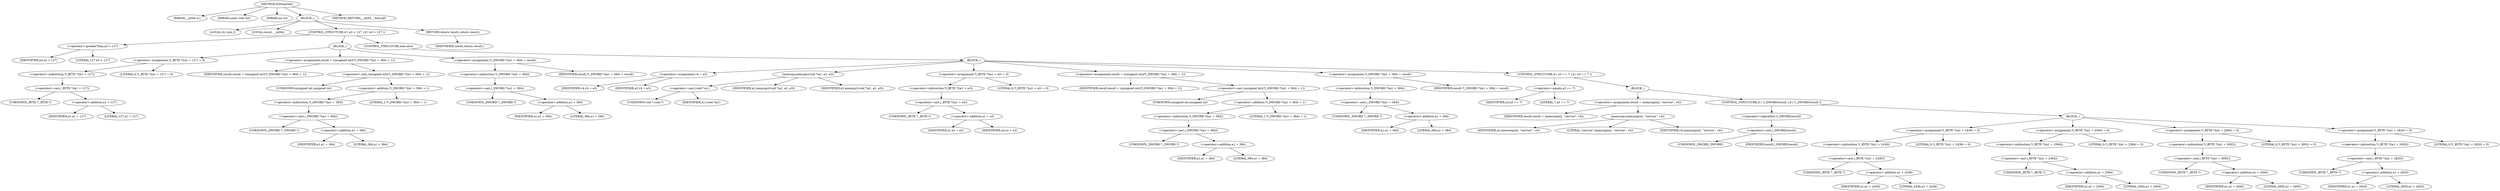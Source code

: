 digraph IGDstartelt {  
"1000103" [label = "(METHOD,IGDstartelt)" ]
"1000104" [label = "(PARAM,__int64 a1)" ]
"1000105" [label = "(PARAM,const void *a2)" ]
"1000106" [label = "(PARAM,int a3)" ]
"1000107" [label = "(BLOCK,,)" ]
"1000108" [label = "(LOCAL,v4: size_t)" ]
"1000109" [label = "(LOCAL,result: __int64)" ]
"1000110" [label = "(CONTROL_STRUCTURE,if ( a3 > 127 ),if ( a3 > 127 ))" ]
"1000111" [label = "(<operator>.greaterThan,a3 > 127)" ]
"1000112" [label = "(IDENTIFIER,a3,a3 > 127)" ]
"1000113" [label = "(LITERAL,127,a3 > 127)" ]
"1000114" [label = "(BLOCK,,)" ]
"1000115" [label = "(<operator>.assignment,*(_BYTE *)(a1 + 127) = 0)" ]
"1000116" [label = "(<operator>.indirection,*(_BYTE *)(a1 + 127))" ]
"1000117" [label = "(<operator>.cast,(_BYTE *)(a1 + 127))" ]
"1000118" [label = "(UNKNOWN,_BYTE *,_BYTE *)" ]
"1000119" [label = "(<operator>.addition,a1 + 127)" ]
"1000120" [label = "(IDENTIFIER,a1,a1 + 127)" ]
"1000121" [label = "(LITERAL,127,a1 + 127)" ]
"1000122" [label = "(LITERAL,0,*(_BYTE *)(a1 + 127) = 0)" ]
"1000123" [label = "(<operator>.assignment,result = (unsigned int)(*(_DWORD *)(a1 + 384) + 1))" ]
"1000124" [label = "(IDENTIFIER,result,result = (unsigned int)(*(_DWORD *)(a1 + 384) + 1))" ]
"1000125" [label = "(<operator>.cast,(unsigned int)(*(_DWORD *)(a1 + 384) + 1))" ]
"1000126" [label = "(UNKNOWN,unsigned int,unsigned int)" ]
"1000127" [label = "(<operator>.addition,*(_DWORD *)(a1 + 384) + 1)" ]
"1000128" [label = "(<operator>.indirection,*(_DWORD *)(a1 + 384))" ]
"1000129" [label = "(<operator>.cast,(_DWORD *)(a1 + 384))" ]
"1000130" [label = "(UNKNOWN,_DWORD *,_DWORD *)" ]
"1000131" [label = "(<operator>.addition,a1 + 384)" ]
"1000132" [label = "(IDENTIFIER,a1,a1 + 384)" ]
"1000133" [label = "(LITERAL,384,a1 + 384)" ]
"1000134" [label = "(LITERAL,1,*(_DWORD *)(a1 + 384) + 1)" ]
"1000135" [label = "(<operator>.assignment,*(_DWORD *)(a1 + 384) = result)" ]
"1000136" [label = "(<operator>.indirection,*(_DWORD *)(a1 + 384))" ]
"1000137" [label = "(<operator>.cast,(_DWORD *)(a1 + 384))" ]
"1000138" [label = "(UNKNOWN,_DWORD *,_DWORD *)" ]
"1000139" [label = "(<operator>.addition,a1 + 384)" ]
"1000140" [label = "(IDENTIFIER,a1,a1 + 384)" ]
"1000141" [label = "(LITERAL,384,a1 + 384)" ]
"1000142" [label = "(IDENTIFIER,result,*(_DWORD *)(a1 + 384) = result)" ]
"1000143" [label = "(CONTROL_STRUCTURE,else,else)" ]
"1000144" [label = "(BLOCK,,)" ]
"1000145" [label = "(<operator>.assignment,v4 = a3)" ]
"1000146" [label = "(IDENTIFIER,v4,v4 = a3)" ]
"1000147" [label = "(IDENTIFIER,a3,v4 = a3)" ]
"1000148" [label = "(memcpy,memcpy((void *)a1, a2, a3))" ]
"1000149" [label = "(<operator>.cast,(void *)a1)" ]
"1000150" [label = "(UNKNOWN,void *,void *)" ]
"1000151" [label = "(IDENTIFIER,a1,(void *)a1)" ]
"1000152" [label = "(IDENTIFIER,a2,memcpy((void *)a1, a2, a3))" ]
"1000153" [label = "(IDENTIFIER,a3,memcpy((void *)a1, a2, a3))" ]
"1000154" [label = "(<operator>.assignment,*(_BYTE *)(a1 + a3) = 0)" ]
"1000155" [label = "(<operator>.indirection,*(_BYTE *)(a1 + a3))" ]
"1000156" [label = "(<operator>.cast,(_BYTE *)(a1 + a3))" ]
"1000157" [label = "(UNKNOWN,_BYTE *,_BYTE *)" ]
"1000158" [label = "(<operator>.addition,a1 + a3)" ]
"1000159" [label = "(IDENTIFIER,a1,a1 + a3)" ]
"1000160" [label = "(IDENTIFIER,a3,a1 + a3)" ]
"1000161" [label = "(LITERAL,0,*(_BYTE *)(a1 + a3) = 0)" ]
"1000162" [label = "(<operator>.assignment,result = (unsigned int)(*(_DWORD *)(a1 + 384) + 1))" ]
"1000163" [label = "(IDENTIFIER,result,result = (unsigned int)(*(_DWORD *)(a1 + 384) + 1))" ]
"1000164" [label = "(<operator>.cast,(unsigned int)(*(_DWORD *)(a1 + 384) + 1))" ]
"1000165" [label = "(UNKNOWN,unsigned int,unsigned int)" ]
"1000166" [label = "(<operator>.addition,*(_DWORD *)(a1 + 384) + 1)" ]
"1000167" [label = "(<operator>.indirection,*(_DWORD *)(a1 + 384))" ]
"1000168" [label = "(<operator>.cast,(_DWORD *)(a1 + 384))" ]
"1000169" [label = "(UNKNOWN,_DWORD *,_DWORD *)" ]
"1000170" [label = "(<operator>.addition,a1 + 384)" ]
"1000171" [label = "(IDENTIFIER,a1,a1 + 384)" ]
"1000172" [label = "(LITERAL,384,a1 + 384)" ]
"1000173" [label = "(LITERAL,1,*(_DWORD *)(a1 + 384) + 1)" ]
"1000174" [label = "(<operator>.assignment,*(_DWORD *)(a1 + 384) = result)" ]
"1000175" [label = "(<operator>.indirection,*(_DWORD *)(a1 + 384))" ]
"1000176" [label = "(<operator>.cast,(_DWORD *)(a1 + 384))" ]
"1000177" [label = "(UNKNOWN,_DWORD *,_DWORD *)" ]
"1000178" [label = "(<operator>.addition,a1 + 384)" ]
"1000179" [label = "(IDENTIFIER,a1,a1 + 384)" ]
"1000180" [label = "(LITERAL,384,a1 + 384)" ]
"1000181" [label = "(IDENTIFIER,result,*(_DWORD *)(a1 + 384) = result)" ]
"1000182" [label = "(CONTROL_STRUCTURE,if ( a3 == 7 ),if ( a3 == 7 ))" ]
"1000183" [label = "(<operator>.equals,a3 == 7)" ]
"1000184" [label = "(IDENTIFIER,a3,a3 == 7)" ]
"1000185" [label = "(LITERAL,7,a3 == 7)" ]
"1000186" [label = "(BLOCK,,)" ]
"1000187" [label = "(<operator>.assignment,result = memcmp(a2, \"service\", v4))" ]
"1000188" [label = "(IDENTIFIER,result,result = memcmp(a2, \"service\", v4))" ]
"1000189" [label = "(memcmp,memcmp(a2, \"service\", v4))" ]
"1000190" [label = "(IDENTIFIER,a2,memcmp(a2, \"service\", v4))" ]
"1000191" [label = "(LITERAL,\"service\",memcmp(a2, \"service\", v4))" ]
"1000192" [label = "(IDENTIFIER,v4,memcmp(a2, \"service\", v4))" ]
"1000193" [label = "(CONTROL_STRUCTURE,if ( !(_DWORD)result ),if ( !(_DWORD)result ))" ]
"1000194" [label = "(<operator>.logicalNot,!(_DWORD)result)" ]
"1000195" [label = "(<operator>.cast,(_DWORD)result)" ]
"1000196" [label = "(UNKNOWN,_DWORD,_DWORD)" ]
"1000197" [label = "(IDENTIFIER,result,(_DWORD)result)" ]
"1000198" [label = "(BLOCK,,)" ]
"1000199" [label = "(<operator>.assignment,*(_BYTE *)(a1 + 2436) = 0)" ]
"1000200" [label = "(<operator>.indirection,*(_BYTE *)(a1 + 2436))" ]
"1000201" [label = "(<operator>.cast,(_BYTE *)(a1 + 2436))" ]
"1000202" [label = "(UNKNOWN,_BYTE *,_BYTE *)" ]
"1000203" [label = "(<operator>.addition,a1 + 2436)" ]
"1000204" [label = "(IDENTIFIER,a1,a1 + 2436)" ]
"1000205" [label = "(LITERAL,2436,a1 + 2436)" ]
"1000206" [label = "(LITERAL,0,*(_BYTE *)(a1 + 2436) = 0)" ]
"1000207" [label = "(<operator>.assignment,*(_BYTE *)(a1 + 2564) = 0)" ]
"1000208" [label = "(<operator>.indirection,*(_BYTE *)(a1 + 2564))" ]
"1000209" [label = "(<operator>.cast,(_BYTE *)(a1 + 2564))" ]
"1000210" [label = "(UNKNOWN,_BYTE *,_BYTE *)" ]
"1000211" [label = "(<operator>.addition,a1 + 2564)" ]
"1000212" [label = "(IDENTIFIER,a1,a1 + 2564)" ]
"1000213" [label = "(LITERAL,2564,a1 + 2564)" ]
"1000214" [label = "(LITERAL,0,*(_BYTE *)(a1 + 2564) = 0)" ]
"1000215" [label = "(<operator>.assignment,*(_BYTE *)(a1 + 2692) = 0)" ]
"1000216" [label = "(<operator>.indirection,*(_BYTE *)(a1 + 2692))" ]
"1000217" [label = "(<operator>.cast,(_BYTE *)(a1 + 2692))" ]
"1000218" [label = "(UNKNOWN,_BYTE *,_BYTE *)" ]
"1000219" [label = "(<operator>.addition,a1 + 2692)" ]
"1000220" [label = "(IDENTIFIER,a1,a1 + 2692)" ]
"1000221" [label = "(LITERAL,2692,a1 + 2692)" ]
"1000222" [label = "(LITERAL,0,*(_BYTE *)(a1 + 2692) = 0)" ]
"1000223" [label = "(<operator>.assignment,*(_BYTE *)(a1 + 2820) = 0)" ]
"1000224" [label = "(<operator>.indirection,*(_BYTE *)(a1 + 2820))" ]
"1000225" [label = "(<operator>.cast,(_BYTE *)(a1 + 2820))" ]
"1000226" [label = "(UNKNOWN,_BYTE *,_BYTE *)" ]
"1000227" [label = "(<operator>.addition,a1 + 2820)" ]
"1000228" [label = "(IDENTIFIER,a1,a1 + 2820)" ]
"1000229" [label = "(LITERAL,2820,a1 + 2820)" ]
"1000230" [label = "(LITERAL,0,*(_BYTE *)(a1 + 2820) = 0)" ]
"1000231" [label = "(RETURN,return result;,return result;)" ]
"1000232" [label = "(IDENTIFIER,result,return result;)" ]
"1000233" [label = "(METHOD_RETURN,__int64 __fastcall)" ]
  "1000103" -> "1000104" 
  "1000103" -> "1000105" 
  "1000103" -> "1000106" 
  "1000103" -> "1000107" 
  "1000103" -> "1000233" 
  "1000107" -> "1000108" 
  "1000107" -> "1000109" 
  "1000107" -> "1000110" 
  "1000107" -> "1000231" 
  "1000110" -> "1000111" 
  "1000110" -> "1000114" 
  "1000110" -> "1000143" 
  "1000111" -> "1000112" 
  "1000111" -> "1000113" 
  "1000114" -> "1000115" 
  "1000114" -> "1000123" 
  "1000114" -> "1000135" 
  "1000115" -> "1000116" 
  "1000115" -> "1000122" 
  "1000116" -> "1000117" 
  "1000117" -> "1000118" 
  "1000117" -> "1000119" 
  "1000119" -> "1000120" 
  "1000119" -> "1000121" 
  "1000123" -> "1000124" 
  "1000123" -> "1000125" 
  "1000125" -> "1000126" 
  "1000125" -> "1000127" 
  "1000127" -> "1000128" 
  "1000127" -> "1000134" 
  "1000128" -> "1000129" 
  "1000129" -> "1000130" 
  "1000129" -> "1000131" 
  "1000131" -> "1000132" 
  "1000131" -> "1000133" 
  "1000135" -> "1000136" 
  "1000135" -> "1000142" 
  "1000136" -> "1000137" 
  "1000137" -> "1000138" 
  "1000137" -> "1000139" 
  "1000139" -> "1000140" 
  "1000139" -> "1000141" 
  "1000143" -> "1000144" 
  "1000144" -> "1000145" 
  "1000144" -> "1000148" 
  "1000144" -> "1000154" 
  "1000144" -> "1000162" 
  "1000144" -> "1000174" 
  "1000144" -> "1000182" 
  "1000145" -> "1000146" 
  "1000145" -> "1000147" 
  "1000148" -> "1000149" 
  "1000148" -> "1000152" 
  "1000148" -> "1000153" 
  "1000149" -> "1000150" 
  "1000149" -> "1000151" 
  "1000154" -> "1000155" 
  "1000154" -> "1000161" 
  "1000155" -> "1000156" 
  "1000156" -> "1000157" 
  "1000156" -> "1000158" 
  "1000158" -> "1000159" 
  "1000158" -> "1000160" 
  "1000162" -> "1000163" 
  "1000162" -> "1000164" 
  "1000164" -> "1000165" 
  "1000164" -> "1000166" 
  "1000166" -> "1000167" 
  "1000166" -> "1000173" 
  "1000167" -> "1000168" 
  "1000168" -> "1000169" 
  "1000168" -> "1000170" 
  "1000170" -> "1000171" 
  "1000170" -> "1000172" 
  "1000174" -> "1000175" 
  "1000174" -> "1000181" 
  "1000175" -> "1000176" 
  "1000176" -> "1000177" 
  "1000176" -> "1000178" 
  "1000178" -> "1000179" 
  "1000178" -> "1000180" 
  "1000182" -> "1000183" 
  "1000182" -> "1000186" 
  "1000183" -> "1000184" 
  "1000183" -> "1000185" 
  "1000186" -> "1000187" 
  "1000186" -> "1000193" 
  "1000187" -> "1000188" 
  "1000187" -> "1000189" 
  "1000189" -> "1000190" 
  "1000189" -> "1000191" 
  "1000189" -> "1000192" 
  "1000193" -> "1000194" 
  "1000193" -> "1000198" 
  "1000194" -> "1000195" 
  "1000195" -> "1000196" 
  "1000195" -> "1000197" 
  "1000198" -> "1000199" 
  "1000198" -> "1000207" 
  "1000198" -> "1000215" 
  "1000198" -> "1000223" 
  "1000199" -> "1000200" 
  "1000199" -> "1000206" 
  "1000200" -> "1000201" 
  "1000201" -> "1000202" 
  "1000201" -> "1000203" 
  "1000203" -> "1000204" 
  "1000203" -> "1000205" 
  "1000207" -> "1000208" 
  "1000207" -> "1000214" 
  "1000208" -> "1000209" 
  "1000209" -> "1000210" 
  "1000209" -> "1000211" 
  "1000211" -> "1000212" 
  "1000211" -> "1000213" 
  "1000215" -> "1000216" 
  "1000215" -> "1000222" 
  "1000216" -> "1000217" 
  "1000217" -> "1000218" 
  "1000217" -> "1000219" 
  "1000219" -> "1000220" 
  "1000219" -> "1000221" 
  "1000223" -> "1000224" 
  "1000223" -> "1000230" 
  "1000224" -> "1000225" 
  "1000225" -> "1000226" 
  "1000225" -> "1000227" 
  "1000227" -> "1000228" 
  "1000227" -> "1000229" 
  "1000231" -> "1000232" 
}
